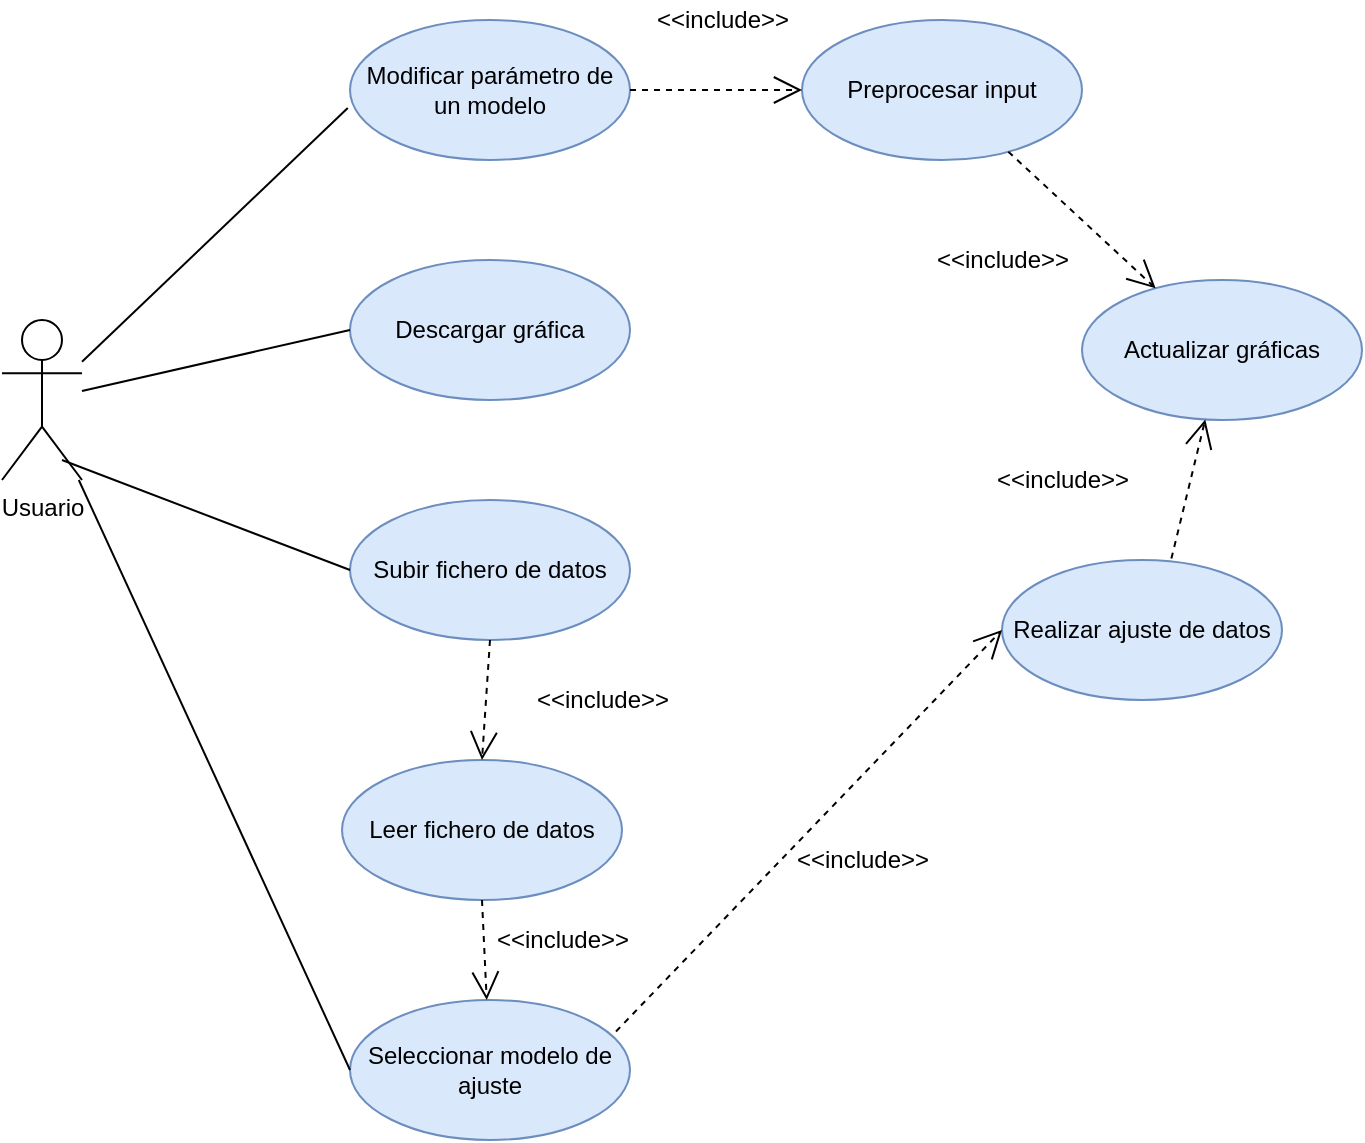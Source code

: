<mxfile version="18.0.1" type="google"><diagram id="FzTWdTl1SHXOQ4B5RJyU" name="Page-1"><mxGraphModel grid="1" page="1" gridSize="10" guides="1" tooltips="1" connect="1" arrows="1" fold="1" pageScale="1" pageWidth="827" pageHeight="1169" math="0" shadow="0"><root><mxCell id="0"/><mxCell id="1" parent="0"/><mxCell id="_PN_lFWhc0_E91cx5OXo-1" value="Usuario" style="shape=umlActor;verticalLabelPosition=bottom;verticalAlign=top;html=1;" vertex="1" parent="1"><mxGeometry x="100" y="410" width="40" height="80" as="geometry"/></mxCell><mxCell id="_PN_lFWhc0_E91cx5OXo-2" value="Modificar parámetro de un modelo" style="ellipse;whiteSpace=wrap;html=1;fillColor=#dae8fc;strokeColor=#6c8ebf;" vertex="1" parent="1"><mxGeometry x="274" y="260" width="140" height="70" as="geometry"/></mxCell><mxCell id="_PN_lFWhc0_E91cx5OXo-3" value="Preprocesar input" style="ellipse;whiteSpace=wrap;html=1;fillColor=#dae8fc;strokeColor=#6c8ebf;" vertex="1" parent="1"><mxGeometry x="500" y="260" width="140" height="70" as="geometry"/></mxCell><mxCell id="_PN_lFWhc0_E91cx5OXo-4" value="Subir fichero de datos" style="ellipse;whiteSpace=wrap;html=1;fillColor=#dae8fc;strokeColor=#6c8ebf;" vertex="1" parent="1"><mxGeometry x="274" y="500" width="140" height="70" as="geometry"/></mxCell><mxCell id="_PN_lFWhc0_E91cx5OXo-5" value="Leer fichero de datos" style="ellipse;whiteSpace=wrap;html=1;fillColor=#dae8fc;strokeColor=#6c8ebf;" vertex="1" parent="1"><mxGeometry x="270" y="630" width="140" height="70" as="geometry"/></mxCell><mxCell id="_PN_lFWhc0_E91cx5OXo-6" value="Actualizar gráficas" style="ellipse;whiteSpace=wrap;html=1;fillColor=#dae8fc;strokeColor=#6c8ebf;" vertex="1" parent="1"><mxGeometry x="640" y="390" width="140" height="70" as="geometry"/></mxCell><mxCell id="_PN_lFWhc0_E91cx5OXo-7" value="Seleccionar modelo de ajuste" style="ellipse;whiteSpace=wrap;html=1;fillColor=#dae8fc;strokeColor=#6c8ebf;" vertex="1" parent="1"><mxGeometry x="274" y="750" width="140" height="70" as="geometry"/></mxCell><mxCell id="_PN_lFWhc0_E91cx5OXo-8" value="Realizar ajuste de datos" style="ellipse;whiteSpace=wrap;html=1;fillColor=#dae8fc;strokeColor=#6c8ebf;" vertex="1" parent="1"><mxGeometry x="600" y="530" width="140" height="70" as="geometry"/></mxCell><mxCell id="_PN_lFWhc0_E91cx5OXo-9" value="Descargar gráfica" style="ellipse;whiteSpace=wrap;html=1;fillColor=#dae8fc;strokeColor=#6c8ebf;" vertex="1" parent="1"><mxGeometry x="274" y="380" width="140" height="70" as="geometry"/></mxCell><mxCell id="_PN_lFWhc0_E91cx5OXo-10" value="" style="endArrow=none;endFill=0;endSize=12;html=1;rounded=0;entryX=-0.008;entryY=0.629;entryDx=0;entryDy=0;entryPerimeter=0;" edge="1" parent="1" source="_PN_lFWhc0_E91cx5OXo-1" target="_PN_lFWhc0_E91cx5OXo-2"><mxGeometry width="160" relative="1" as="geometry"><mxPoint x="350" y="520" as="sourcePoint"/><mxPoint x="510" y="520" as="targetPoint"/></mxGeometry></mxCell><mxCell id="_PN_lFWhc0_E91cx5OXo-11" value="" style="endArrow=none;endFill=0;endSize=12;html=1;rounded=0;entryX=0;entryY=0.5;entryDx=0;entryDy=0;" edge="1" parent="1" source="_PN_lFWhc0_E91cx5OXo-1" target="_PN_lFWhc0_E91cx5OXo-9"><mxGeometry width="160" relative="1" as="geometry"><mxPoint x="150" y="442.884" as="sourcePoint"/><mxPoint x="288.88" y="324.03" as="targetPoint"/></mxGeometry></mxCell><mxCell id="_PN_lFWhc0_E91cx5OXo-12" value="" style="endArrow=none;endFill=0;endSize=12;html=1;rounded=0;entryX=0;entryY=0.5;entryDx=0;entryDy=0;exitX=0.75;exitY=0.875;exitDx=0;exitDy=0;exitPerimeter=0;" edge="1" parent="1" source="_PN_lFWhc0_E91cx5OXo-1" target="_PN_lFWhc0_E91cx5OXo-4"><mxGeometry width="160" relative="1" as="geometry"><mxPoint x="160" y="452.884" as="sourcePoint"/><mxPoint x="298.88" y="334.03" as="targetPoint"/></mxGeometry></mxCell><mxCell id="_PN_lFWhc0_E91cx5OXo-13" value="" style="endArrow=open;endFill=1;endSize=12;html=1;rounded=0;entryX=0;entryY=0.5;entryDx=0;entryDy=0;exitX=1;exitY=0.5;exitDx=0;exitDy=0;dashed=1;" edge="1" parent="1" source="_PN_lFWhc0_E91cx5OXo-2" target="_PN_lFWhc0_E91cx5OXo-3"><mxGeometry width="160" relative="1" as="geometry"><mxPoint x="350" y="560" as="sourcePoint"/><mxPoint x="510" y="560" as="targetPoint"/></mxGeometry></mxCell><mxCell id="_PN_lFWhc0_E91cx5OXo-14" value="" style="endArrow=open;endFill=1;endSize=12;html=1;rounded=0;dashed=1;" edge="1" parent="1" source="_PN_lFWhc0_E91cx5OXo-3" target="_PN_lFWhc0_E91cx5OXo-6"><mxGeometry width="160" relative="1" as="geometry"><mxPoint x="424.0" y="305" as="sourcePoint"/><mxPoint x="510" y="305" as="targetPoint"/></mxGeometry></mxCell><mxCell id="_PN_lFWhc0_E91cx5OXo-15" value="" style="endArrow=open;endFill=1;endSize=12;html=1;rounded=0;entryX=0;entryY=0.5;entryDx=0;entryDy=0;exitX=0.95;exitY=0.225;exitDx=0;exitDy=0;dashed=1;exitPerimeter=0;" edge="1" parent="1" source="_PN_lFWhc0_E91cx5OXo-7" target="_PN_lFWhc0_E91cx5OXo-8"><mxGeometry width="160" relative="1" as="geometry"><mxPoint x="434.0" y="315" as="sourcePoint"/><mxPoint x="520" y="315" as="targetPoint"/></mxGeometry></mxCell><mxCell id="_PN_lFWhc0_E91cx5OXo-16" value="" style="endArrow=open;endFill=1;endSize=12;html=1;rounded=0;exitX=0.605;exitY=-0.01;exitDx=0;exitDy=0;dashed=1;exitPerimeter=0;" edge="1" parent="1" source="_PN_lFWhc0_E91cx5OXo-8" target="_PN_lFWhc0_E91cx5OXo-6"><mxGeometry width="160" relative="1" as="geometry"><mxPoint x="581.78" y="648.74" as="sourcePoint"/><mxPoint x="610" y="575" as="targetPoint"/></mxGeometry></mxCell><mxCell id="_PN_lFWhc0_E91cx5OXo-17" value="" style="endArrow=open;endFill=1;endSize=12;html=1;rounded=0;exitX=0.5;exitY=1;exitDx=0;exitDy=0;dashed=1;" edge="1" parent="1" source="_PN_lFWhc0_E91cx5OXo-5" target="_PN_lFWhc0_E91cx5OXo-7"><mxGeometry width="160" relative="1" as="geometry"><mxPoint x="591.78" y="658.74" as="sourcePoint"/><mxPoint x="460" y="680" as="targetPoint"/></mxGeometry></mxCell><mxCell id="_PN_lFWhc0_E91cx5OXo-18" value="" style="endArrow=open;endFill=1;endSize=12;html=1;rounded=0;entryX=0.5;entryY=0;entryDx=0;entryDy=0;exitX=0.5;exitY=1;exitDx=0;exitDy=0;dashed=1;" edge="1" parent="1" source="_PN_lFWhc0_E91cx5OXo-4" target="_PN_lFWhc0_E91cx5OXo-5"><mxGeometry width="160" relative="1" as="geometry"><mxPoint x="601.78" y="668.74" as="sourcePoint"/><mxPoint x="630" y="595" as="targetPoint"/></mxGeometry></mxCell><mxCell id="_PN_lFWhc0_E91cx5OXo-19" value="&amp;lt;&amp;lt;include&amp;gt;&amp;gt;" style="text;html=1;align=center;verticalAlign=middle;resizable=0;points=[];autosize=1;strokeColor=none;fillColor=none;" vertex="1" parent="1"><mxGeometry x="420" y="250" width="80" height="20" as="geometry"/></mxCell><mxCell id="_PN_lFWhc0_E91cx5OXo-20" value="&amp;lt;&amp;lt;include&amp;gt;&amp;gt;" style="text;html=1;align=center;verticalAlign=middle;resizable=0;points=[];autosize=1;strokeColor=none;fillColor=none;" vertex="1" parent="1"><mxGeometry x="560" y="370" width="80" height="20" as="geometry"/></mxCell><mxCell id="_PN_lFWhc0_E91cx5OXo-21" value="&amp;lt;&amp;lt;include&amp;gt;&amp;gt;" style="text;html=1;align=center;verticalAlign=middle;resizable=0;points=[];autosize=1;strokeColor=none;fillColor=none;" vertex="1" parent="1"><mxGeometry x="590" y="480" width="80" height="20" as="geometry"/></mxCell><mxCell id="_PN_lFWhc0_E91cx5OXo-22" value="&amp;lt;&amp;lt;include&amp;gt;&amp;gt;" style="text;html=1;align=center;verticalAlign=middle;resizable=0;points=[];autosize=1;strokeColor=none;fillColor=none;" vertex="1" parent="1"><mxGeometry x="490" y="670" width="80" height="20" as="geometry"/></mxCell><mxCell id="_PN_lFWhc0_E91cx5OXo-23" value="&amp;lt;&amp;lt;include&amp;gt;&amp;gt;" style="text;html=1;align=center;verticalAlign=middle;resizable=0;points=[];autosize=1;strokeColor=none;fillColor=none;" vertex="1" parent="1"><mxGeometry x="340" y="710" width="80" height="20" as="geometry"/></mxCell><mxCell id="_PN_lFWhc0_E91cx5OXo-24" value="&amp;lt;&amp;lt;include&amp;gt;&amp;gt;" style="text;html=1;align=center;verticalAlign=middle;resizable=0;points=[];autosize=1;strokeColor=none;fillColor=none;" vertex="1" parent="1"><mxGeometry x="360" y="590" width="80" height="20" as="geometry"/></mxCell><mxCell id="_PN_lFWhc0_E91cx5OXo-26" value="" style="endArrow=none;endFill=0;endSize=12;html=1;rounded=0;entryX=0;entryY=0.5;entryDx=0;entryDy=0;" edge="1" parent="1" source="_PN_lFWhc0_E91cx5OXo-1" target="_PN_lFWhc0_E91cx5OXo-7"><mxGeometry width="160" relative="1" as="geometry"><mxPoint x="140" y="490" as="sourcePoint"/><mxPoint x="270" y="770" as="targetPoint"/></mxGeometry></mxCell></root></mxGraphModel></diagram></mxfile>